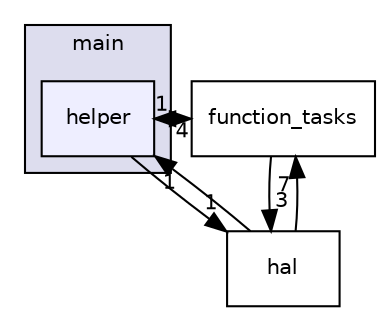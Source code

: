 digraph "/home/beni/Projects/FLipMouse-esp32/main/helper" {
  compound=true
  node [ fontsize="10", fontname="Helvetica"];
  edge [ labelfontsize="10", labelfontname="Helvetica"];
  subgraph clusterdir_5c982d53a68cdbcd421152b4020263a9 {
    graph [ bgcolor="#ddddee", pencolor="black", label="main" fontname="Helvetica", fontsize="10", URL="dir_5c982d53a68cdbcd421152b4020263a9.html"]
  dir_1b962a8abc6754dfc035bfd01f2fa850 [shape=box, label="helper", style="filled", fillcolor="#eeeeff", pencolor="black", URL="dir_1b962a8abc6754dfc035bfd01f2fa850.html"];
  }
  dir_dd44d79ba9a472f66a6851d54403189f [shape=box label="function_tasks" URL="dir_dd44d79ba9a472f66a6851d54403189f.html"];
  dir_2c1795b0295572423fca70fe6201093a [shape=box label="hal" URL="dir_2c1795b0295572423fca70fe6201093a.html"];
  dir_1b962a8abc6754dfc035bfd01f2fa850->dir_dd44d79ba9a472f66a6851d54403189f [headlabel="1", labeldistance=1.5 headhref="dir_000004_000002.html"];
  dir_1b962a8abc6754dfc035bfd01f2fa850->dir_2c1795b0295572423fca70fe6201093a [headlabel="1", labeldistance=1.5 headhref="dir_000004_000003.html"];
  dir_dd44d79ba9a472f66a6851d54403189f->dir_1b962a8abc6754dfc035bfd01f2fa850 [headlabel="4", labeldistance=1.5 headhref="dir_000002_000004.html"];
  dir_dd44d79ba9a472f66a6851d54403189f->dir_2c1795b0295572423fca70fe6201093a [headlabel="3", labeldistance=1.5 headhref="dir_000002_000003.html"];
  dir_2c1795b0295572423fca70fe6201093a->dir_1b962a8abc6754dfc035bfd01f2fa850 [headlabel="1", labeldistance=1.5 headhref="dir_000003_000004.html"];
  dir_2c1795b0295572423fca70fe6201093a->dir_dd44d79ba9a472f66a6851d54403189f [headlabel="7", labeldistance=1.5 headhref="dir_000003_000002.html"];
}
